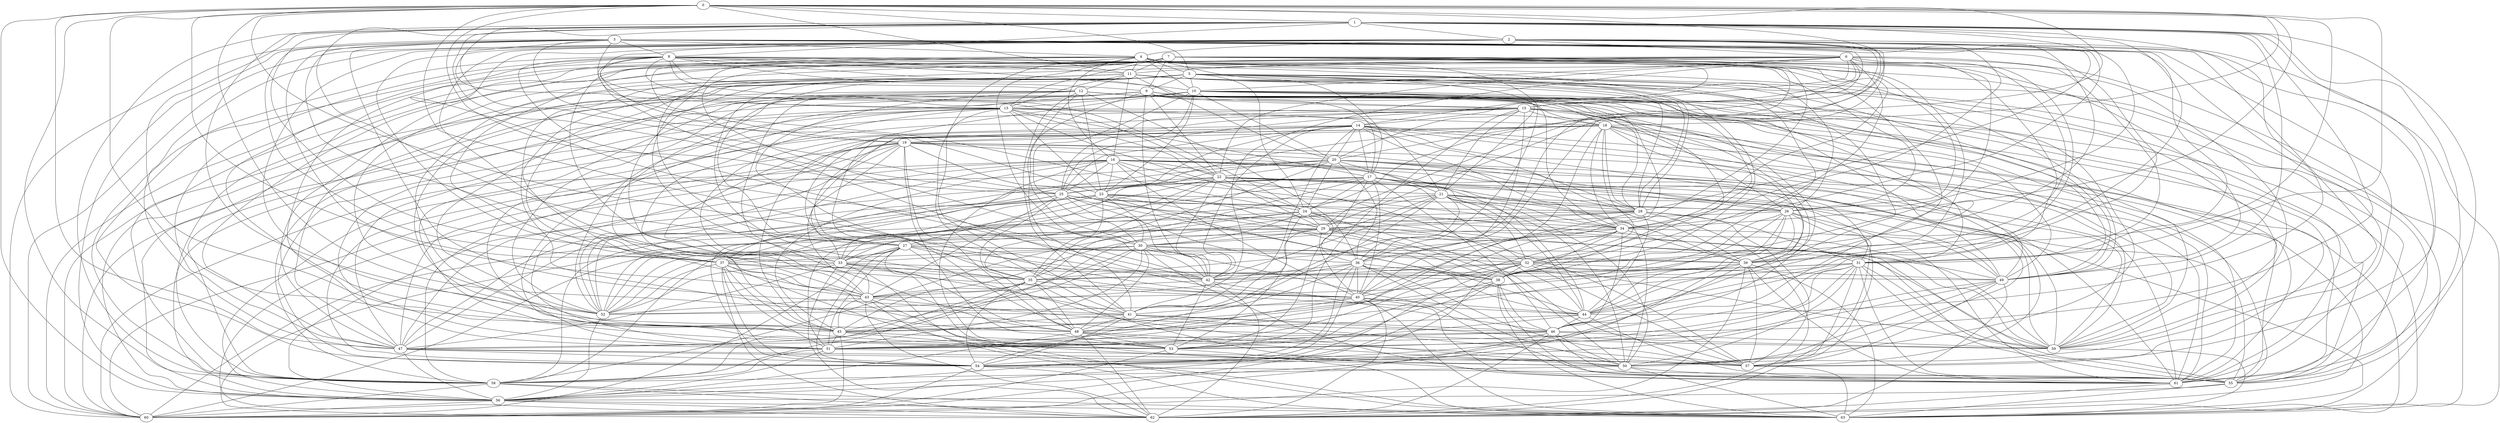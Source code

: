 graph g {0;1;2;3;4;5;6;7;8;9;10;11;12;13;14;15;16;17;18;19;20;21;22;23;24;25;26;27;28;29;30;31;32;33;34;35;36;37;38;39;40;41;42;43;44;45;46;47;48;49;50;51;52;53;54;55;56;57;58;59;60;61;62;63;0 -- 1;0 -- 5;0 -- 11;0 -- 18;0 -- 20;0 -- 25;0 -- 29;0 -- 31;0 -- 34;0 -- 37;0 -- 39;0 -- 40;0 -- 41;0 -- 42;0 -- 47;0 -- 53;0 -- 56;0 -- 58;1 -- 2;1 -- 8;1 -- 13;1 -- 25;1 -- 26;1 -- 27;1 -- 32;1 -- 33;1 -- 44;1 -- 45;1 -- 46;1 -- 49;1 -- 52;1 -- 55;1 -- 57;1 -- 58;1 -- 61;2 -- 4;2 -- 6;2 -- 13;2 -- 15;2 -- 28;2 -- 29;2 -- 34;2 -- 35;2 -- 36;2 -- 37;2 -- 42;2 -- 47;2 -- 48;2 -- 59;2 -- 60;2 -- 61;2 -- 63;3 -- 4;3 -- 8;3 -- 15;3 -- 23;3 -- 24;3 -- 25;3 -- 31;3 -- 32;3 -- 33;3 -- 34;3 -- 37;3 -- 41;3 -- 43;3 -- 44;3 -- 50;3 -- 56;3 -- 60;3 -- 61;4 -- 5;4 -- 10;4 -- 11;4 -- 16;4 -- 17;4 -- 19;4 -- 26;4 -- 33;4 -- 36;4 -- 39;4 -- 41;4 -- 42;4 -- 49;4 -- 51;4 -- 55;4 -- 58;5 -- 9;5 -- 10;5 -- 21;5 -- 24;5 -- 27;5 -- 28;5 -- 35;5 -- 38;5 -- 43;5 -- 44;5 -- 45;5 -- 47;5 -- 49;5 -- 56;5 -- 59;5 -- 61;6 -- 10;6 -- 11;6 -- 14;6 -- 15;6 -- 22;6 -- 24;6 -- 31;6 -- 32;6 -- 38;6 -- 39;6 -- 41;6 -- 44;6 -- 45;6 -- 47;6 -- 52;6 -- 58;6 -- 62;7 -- 9;7 -- 11;7 -- 13;7 -- 14;7 -- 26;7 -- 30;7 -- 31;7 -- 33;7 -- 34;7 -- 36;7 -- 40;7 -- 43;7 -- 44;7 -- 47;7 -- 49;7 -- 58;7 -- 59;7 -- 60;8 -- 9;8 -- 10;8 -- 11;8 -- 12;8 -- 19;8 -- 22;8 -- 24;8 -- 26;8 -- 28;8 -- 34;8 -- 40;8 -- 42;8 -- 45;8 -- 47;8 -- 54;8 -- 63;9 -- 15;9 -- 17;9 -- 18;9 -- 22;9 -- 37;9 -- 38;9 -- 41;9 -- 42;9 -- 48;9 -- 52;9 -- 55;9 -- 57;9 -- 58;9 -- 60;9 -- 61;10 -- 13;10 -- 18;10 -- 20;10 -- 23;10 -- 25;10 -- 30;10 -- 31;10 -- 40;10 -- 46;10 -- 48;10 -- 49;10 -- 52;10 -- 60;10 -- 63;11 -- 12;11 -- 13;11 -- 16;11 -- 20;11 -- 27;11 -- 28;11 -- 32;11 -- 37;11 -- 38;11 -- 43;11 -- 48;11 -- 50;11 -- 55;12 -- 15;12 -- 23;12 -- 28;12 -- 30;12 -- 35;12 -- 36;12 -- 39;12 -- 41;12 -- 46;12 -- 49;12 -- 52;12 -- 53;12 -- 56;12 -- 58;12 -- 59;12 -- 61;13 -- 17;13 -- 18;13 -- 21;13 -- 22;13 -- 23;13 -- 24;13 -- 41;13 -- 43;13 -- 51;13 -- 53;13 -- 54;13 -- 56;13 -- 61;14 -- 17;14 -- 19;14 -- 20;14 -- 23;14 -- 25;14 -- 27;14 -- 28;14 -- 34;14 -- 41;14 -- 42;14 -- 45;14 -- 49;14 -- 55;14 -- 56;14 -- 61;14 -- 63;15 -- 18;15 -- 20;15 -- 21;15 -- 25;15 -- 26;15 -- 27;15 -- 40;15 -- 43;15 -- 47;15 -- 49;15 -- 51;15 -- 53;15 -- 55;16 -- 21;16 -- 22;16 -- 23;16 -- 25;16 -- 34;16 -- 40;16 -- 45;16 -- 47;16 -- 52;16 -- 53;16 -- 55;16 -- 57;16 -- 59;16 -- 60;16 -- 61;16 -- 62;17 -- 24;17 -- 25;17 -- 26;17 -- 28;17 -- 32;17 -- 35;17 -- 37;17 -- 39;17 -- 40;17 -- 46;17 -- 47;17 -- 50;17 -- 52;17 -- 53;18 -- 19;18 -- 23;18 -- 28;18 -- 32;18 -- 33;18 -- 34;18 -- 36;18 -- 39;18 -- 45;18 -- 50;18 -- 55;18 -- 59;18 -- 62;19 -- 20;19 -- 29;19 -- 32;19 -- 43;19 -- 44;19 -- 47;19 -- 48;19 -- 51;19 -- 52;19 -- 53;19 -- 54;19 -- 58;19 -- 59;19 -- 61;20 -- 21;20 -- 22;20 -- 24;20 -- 26;20 -- 33;20 -- 35;20 -- 36;20 -- 37;20 -- 46;20 -- 57;20 -- 60;20 -- 61;21 -- 26;21 -- 28;21 -- 30;21 -- 32;21 -- 34;21 -- 41;21 -- 42;21 -- 44;21 -- 50;21 -- 52;21 -- 54;21 -- 58;21 -- 63;22 -- 25;22 -- 29;22 -- 33;22 -- 35;22 -- 39;22 -- 42;22 -- 44;22 -- 49;22 -- 50;22 -- 51;22 -- 56;22 -- 59;23 -- 26;23 -- 27;23 -- 29;23 -- 35;23 -- 37;23 -- 38;23 -- 42;23 -- 44;23 -- 47;23 -- 57;23 -- 58;24 -- 27;24 -- 29;24 -- 30;24 -- 34;24 -- 36;24 -- 53;24 -- 55;24 -- 57;24 -- 58;24 -- 59;24 -- 62;25 -- 28;25 -- 30;25 -- 36;25 -- 38;25 -- 43;25 -- 48;25 -- 54;25 -- 58;25 -- 59;26 -- 29;26 -- 31;26 -- 38;26 -- 39;26 -- 45;26 -- 48;26 -- 56;26 -- 59;26 -- 62;27 -- 33;27 -- 39;27 -- 40;27 -- 42;27 -- 48;27 -- 50;27 -- 51;27 -- 52;27 -- 54;27 -- 59;27 -- 60;28 -- 29;28 -- 31;28 -- 33;28 -- 44;28 -- 51;28 -- 57;28 -- 60;28 -- 62;29 -- 30;29 -- 38;29 -- 40;29 -- 41;29 -- 43;29 -- 49;29 -- 50;29 -- 52;29 -- 55;29 -- 60;30 -- 32;30 -- 33;30 -- 37;30 -- 39;30 -- 42;30 -- 45;30 -- 47;30 -- 48;30 -- 51;30 -- 55;30 -- 61;31 -- 35;31 -- 42;31 -- 50;31 -- 51;31 -- 52;31 -- 53;31 -- 54;31 -- 55;31 -- 57;31 -- 59;31 -- 61;32 -- 35;32 -- 38;32 -- 40;32 -- 42;32 -- 49;32 -- 56;32 -- 57;32 -- 59;32 -- 60;33 -- 35;33 -- 38;33 -- 41;33 -- 47;33 -- 52;33 -- 53;33 -- 62;33 -- 63;34 -- 35;34 -- 38;34 -- 39;34 -- 46;34 -- 48;34 -- 49;34 -- 51;34 -- 52;35 -- 40;35 -- 43;35 -- 45;35 -- 48;35 -- 54;35 -- 55;35 -- 58;36 -- 38;36 -- 40;36 -- 42;36 -- 44;36 -- 45;36 -- 50;36 -- 52;36 -- 54;36 -- 56;36 -- 57;37 -- 44;37 -- 45;37 -- 49;37 -- 51;37 -- 52;37 -- 54;37 -- 59;37 -- 62;37 -- 63;38 -- 46;38 -- 51;38 -- 53;38 -- 54;38 -- 61;38 -- 63;39 -- 43;39 -- 44;39 -- 54;39 -- 57;39 -- 60;39 -- 61;39 -- 63;40 -- 41;40 -- 44;40 -- 51;40 -- 61;40 -- 62;40 -- 63;41 -- 45;41 -- 46;41 -- 48;41 -- 54;41 -- 57;41 -- 59;42 -- 43;42 -- 46;42 -- 53;42 -- 62;43 -- 45;43 -- 46;43 -- 52;43 -- 57;43 -- 62;43 -- 63;44 -- 46;44 -- 48;44 -- 53;44 -- 55;45 -- 50;45 -- 51;45 -- 53;45 -- 60;46 -- 47;46 -- 50;46 -- 51;46 -- 55;46 -- 59;46 -- 60;46 -- 62;47 -- 50;47 -- 54;47 -- 56;47 -- 57;48 -- 50;48 -- 53;48 -- 56;48 -- 57;48 -- 62;49 -- 50;49 -- 53;49 -- 54;49 -- 57;49 -- 62;50 -- 58;50 -- 61;50 -- 63;51 -- 56;51 -- 57;51 -- 58;52 -- 56;53 -- 60;53 -- 63;54 -- 55;54 -- 60;54 -- 62;55 -- 56;55 -- 63;56 -- 60;56 -- 62;56 -- 63;57 -- 63;58 -- 60;58 -- 62;58 -- 63;59 -- 63;61 -- 62;}